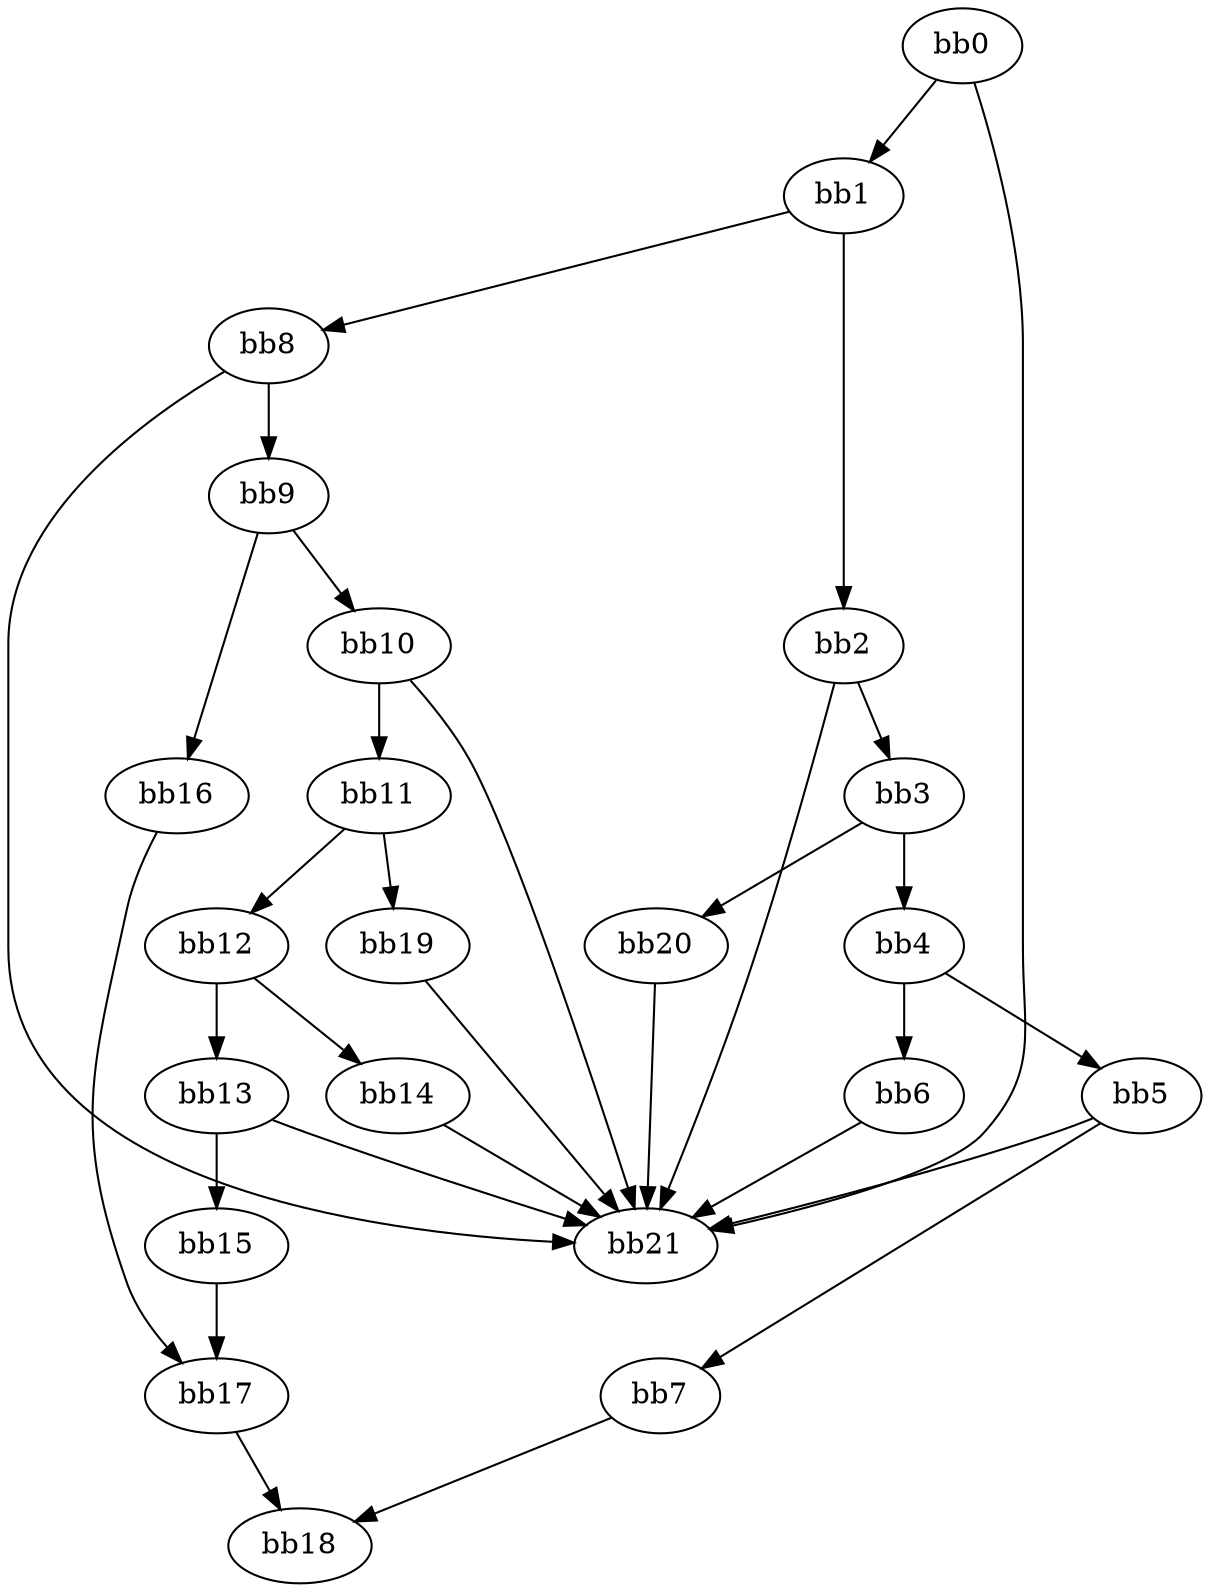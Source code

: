 digraph {
    0 [ label = "bb0\l" ]
    1 [ label = "bb1\l" ]
    2 [ label = "bb2\l" ]
    3 [ label = "bb3\l" ]
    4 [ label = "bb4\l" ]
    5 [ label = "bb5\l" ]
    6 [ label = "bb6\l" ]
    7 [ label = "bb7\l" ]
    8 [ label = "bb8\l" ]
    9 [ label = "bb9\l" ]
    10 [ label = "bb10\l" ]
    11 [ label = "bb11\l" ]
    12 [ label = "bb12\l" ]
    13 [ label = "bb13\l" ]
    14 [ label = "bb14\l" ]
    15 [ label = "bb15\l" ]
    16 [ label = "bb16\l" ]
    17 [ label = "bb17\l" ]
    18 [ label = "bb18\l" ]
    19 [ label = "bb19\l" ]
    20 [ label = "bb20\l" ]
    21 [ label = "bb21\l" ]
    0 -> 1 [ ]
    0 -> 21 [ ]
    1 -> 2 [ ]
    1 -> 8 [ ]
    2 -> 3 [ ]
    2 -> 21 [ ]
    3 -> 4 [ ]
    3 -> 20 [ ]
    4 -> 5 [ ]
    4 -> 6 [ ]
    5 -> 7 [ ]
    5 -> 21 [ ]
    6 -> 21 [ ]
    7 -> 18 [ ]
    8 -> 9 [ ]
    8 -> 21 [ ]
    9 -> 10 [ ]
    9 -> 16 [ ]
    10 -> 11 [ ]
    10 -> 21 [ ]
    11 -> 12 [ ]
    11 -> 19 [ ]
    12 -> 13 [ ]
    12 -> 14 [ ]
    13 -> 15 [ ]
    13 -> 21 [ ]
    14 -> 21 [ ]
    15 -> 17 [ ]
    16 -> 17 [ ]
    17 -> 18 [ ]
    19 -> 21 [ ]
    20 -> 21 [ ]
}

